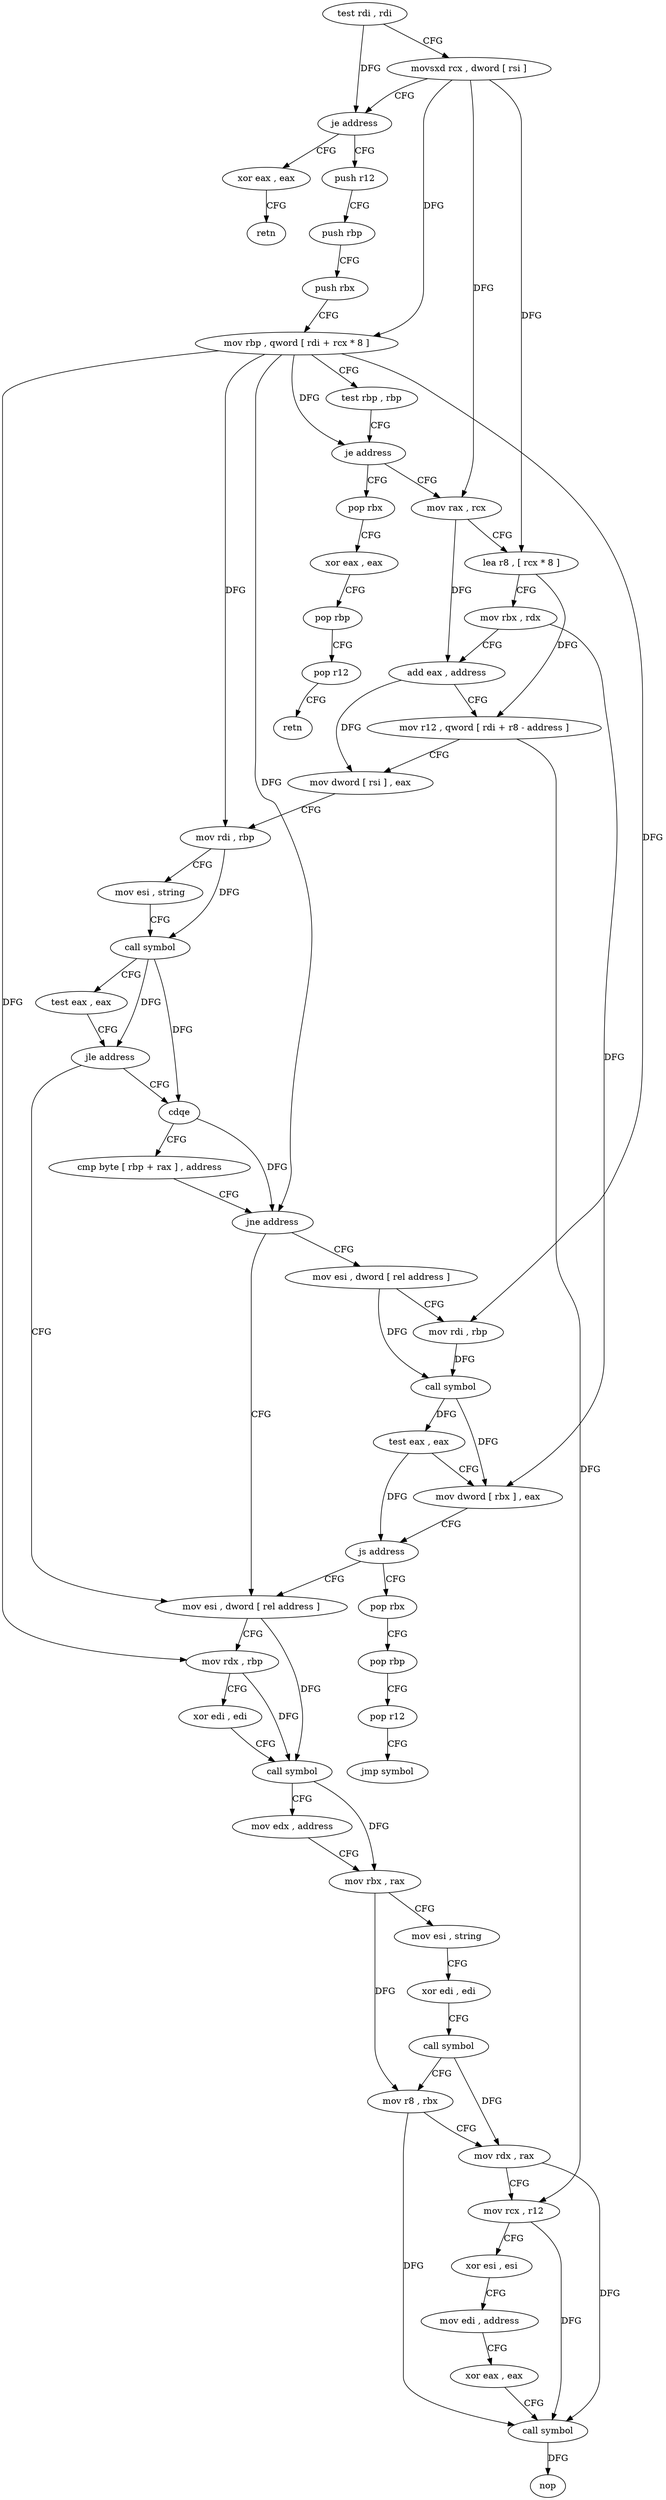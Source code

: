 digraph "func" {
"4254112" [label = "test rdi , rdi" ]
"4254115" [label = "movsxd rcx , dword [ rsi ]" ]
"4254118" [label = "je address" ]
"4254224" [label = "xor eax , eax" ]
"4254120" [label = "push r12" ]
"4254226" [label = "retn" ]
"4254122" [label = "push rbp" ]
"4254123" [label = "push rbx" ]
"4254124" [label = "mov rbp , qword [ rdi + rcx * 8 ]" ]
"4254128" [label = "test rbp , rbp" ]
"4254131" [label = "je address" ]
"4254216" [label = "pop rbx" ]
"4254133" [label = "mov rax , rcx" ]
"4254217" [label = "xor eax , eax" ]
"4254219" [label = "pop rbp" ]
"4254220" [label = "pop r12" ]
"4254222" [label = "retn" ]
"4254136" [label = "lea r8 , [ rcx * 8 ]" ]
"4254144" [label = "mov rbx , rdx" ]
"4254147" [label = "add eax , address" ]
"4254150" [label = "mov r12 , qword [ rdi + r8 - address ]" ]
"4254155" [label = "mov dword [ rsi ] , eax" ]
"4254157" [label = "mov rdi , rbp" ]
"4254160" [label = "mov esi , string" ]
"4254165" [label = "call symbol" ]
"4254170" [label = "test eax , eax" ]
"4254172" [label = "jle address" ]
"4254227" [label = "mov esi , dword [ rel address ]" ]
"4254174" [label = "cdqe" ]
"4254233" [label = "mov rdx , rbp" ]
"4254236" [label = "xor edi , edi" ]
"4254238" [label = "call symbol" ]
"4254243" [label = "mov edx , address" ]
"4254248" [label = "mov rbx , rax" ]
"4254251" [label = "mov esi , string" ]
"4254256" [label = "xor edi , edi" ]
"4254258" [label = "call symbol" ]
"4254263" [label = "mov r8 , rbx" ]
"4254266" [label = "mov rdx , rax" ]
"4254269" [label = "mov rcx , r12" ]
"4254272" [label = "xor esi , esi" ]
"4254274" [label = "mov edi , address" ]
"4254279" [label = "xor eax , eax" ]
"4254281" [label = "call symbol" ]
"4254286" [label = "nop" ]
"4254176" [label = "cmp byte [ rbp + rax ] , address" ]
"4254181" [label = "jne address" ]
"4254183" [label = "mov esi , dword [ rel address ]" ]
"4254189" [label = "mov rdi , rbp" ]
"4254192" [label = "call symbol" ]
"4254197" [label = "test eax , eax" ]
"4254199" [label = "mov dword [ rbx ] , eax" ]
"4254201" [label = "js address" ]
"4254203" [label = "pop rbx" ]
"4254204" [label = "pop rbp" ]
"4254205" [label = "pop r12" ]
"4254207" [label = "jmp symbol" ]
"4254112" -> "4254115" [ label = "CFG" ]
"4254112" -> "4254118" [ label = "DFG" ]
"4254115" -> "4254118" [ label = "CFG" ]
"4254115" -> "4254124" [ label = "DFG" ]
"4254115" -> "4254133" [ label = "DFG" ]
"4254115" -> "4254136" [ label = "DFG" ]
"4254118" -> "4254224" [ label = "CFG" ]
"4254118" -> "4254120" [ label = "CFG" ]
"4254224" -> "4254226" [ label = "CFG" ]
"4254120" -> "4254122" [ label = "CFG" ]
"4254122" -> "4254123" [ label = "CFG" ]
"4254123" -> "4254124" [ label = "CFG" ]
"4254124" -> "4254128" [ label = "CFG" ]
"4254124" -> "4254131" [ label = "DFG" ]
"4254124" -> "4254157" [ label = "DFG" ]
"4254124" -> "4254233" [ label = "DFG" ]
"4254124" -> "4254181" [ label = "DFG" ]
"4254124" -> "4254189" [ label = "DFG" ]
"4254128" -> "4254131" [ label = "CFG" ]
"4254131" -> "4254216" [ label = "CFG" ]
"4254131" -> "4254133" [ label = "CFG" ]
"4254216" -> "4254217" [ label = "CFG" ]
"4254133" -> "4254136" [ label = "CFG" ]
"4254133" -> "4254147" [ label = "DFG" ]
"4254217" -> "4254219" [ label = "CFG" ]
"4254219" -> "4254220" [ label = "CFG" ]
"4254220" -> "4254222" [ label = "CFG" ]
"4254136" -> "4254144" [ label = "CFG" ]
"4254136" -> "4254150" [ label = "DFG" ]
"4254144" -> "4254147" [ label = "CFG" ]
"4254144" -> "4254199" [ label = "DFG" ]
"4254147" -> "4254150" [ label = "CFG" ]
"4254147" -> "4254155" [ label = "DFG" ]
"4254150" -> "4254155" [ label = "CFG" ]
"4254150" -> "4254269" [ label = "DFG" ]
"4254155" -> "4254157" [ label = "CFG" ]
"4254157" -> "4254160" [ label = "CFG" ]
"4254157" -> "4254165" [ label = "DFG" ]
"4254160" -> "4254165" [ label = "CFG" ]
"4254165" -> "4254170" [ label = "CFG" ]
"4254165" -> "4254172" [ label = "DFG" ]
"4254165" -> "4254174" [ label = "DFG" ]
"4254170" -> "4254172" [ label = "CFG" ]
"4254172" -> "4254227" [ label = "CFG" ]
"4254172" -> "4254174" [ label = "CFG" ]
"4254227" -> "4254233" [ label = "CFG" ]
"4254227" -> "4254238" [ label = "DFG" ]
"4254174" -> "4254176" [ label = "CFG" ]
"4254174" -> "4254181" [ label = "DFG" ]
"4254233" -> "4254236" [ label = "CFG" ]
"4254233" -> "4254238" [ label = "DFG" ]
"4254236" -> "4254238" [ label = "CFG" ]
"4254238" -> "4254243" [ label = "CFG" ]
"4254238" -> "4254248" [ label = "DFG" ]
"4254243" -> "4254248" [ label = "CFG" ]
"4254248" -> "4254251" [ label = "CFG" ]
"4254248" -> "4254263" [ label = "DFG" ]
"4254251" -> "4254256" [ label = "CFG" ]
"4254256" -> "4254258" [ label = "CFG" ]
"4254258" -> "4254263" [ label = "CFG" ]
"4254258" -> "4254266" [ label = "DFG" ]
"4254263" -> "4254266" [ label = "CFG" ]
"4254263" -> "4254281" [ label = "DFG" ]
"4254266" -> "4254269" [ label = "CFG" ]
"4254266" -> "4254281" [ label = "DFG" ]
"4254269" -> "4254272" [ label = "CFG" ]
"4254269" -> "4254281" [ label = "DFG" ]
"4254272" -> "4254274" [ label = "CFG" ]
"4254274" -> "4254279" [ label = "CFG" ]
"4254279" -> "4254281" [ label = "CFG" ]
"4254281" -> "4254286" [ label = "DFG" ]
"4254176" -> "4254181" [ label = "CFG" ]
"4254181" -> "4254227" [ label = "CFG" ]
"4254181" -> "4254183" [ label = "CFG" ]
"4254183" -> "4254189" [ label = "CFG" ]
"4254183" -> "4254192" [ label = "DFG" ]
"4254189" -> "4254192" [ label = "DFG" ]
"4254192" -> "4254197" [ label = "DFG" ]
"4254192" -> "4254199" [ label = "DFG" ]
"4254197" -> "4254199" [ label = "CFG" ]
"4254197" -> "4254201" [ label = "DFG" ]
"4254199" -> "4254201" [ label = "CFG" ]
"4254201" -> "4254227" [ label = "CFG" ]
"4254201" -> "4254203" [ label = "CFG" ]
"4254203" -> "4254204" [ label = "CFG" ]
"4254204" -> "4254205" [ label = "CFG" ]
"4254205" -> "4254207" [ label = "CFG" ]
}
